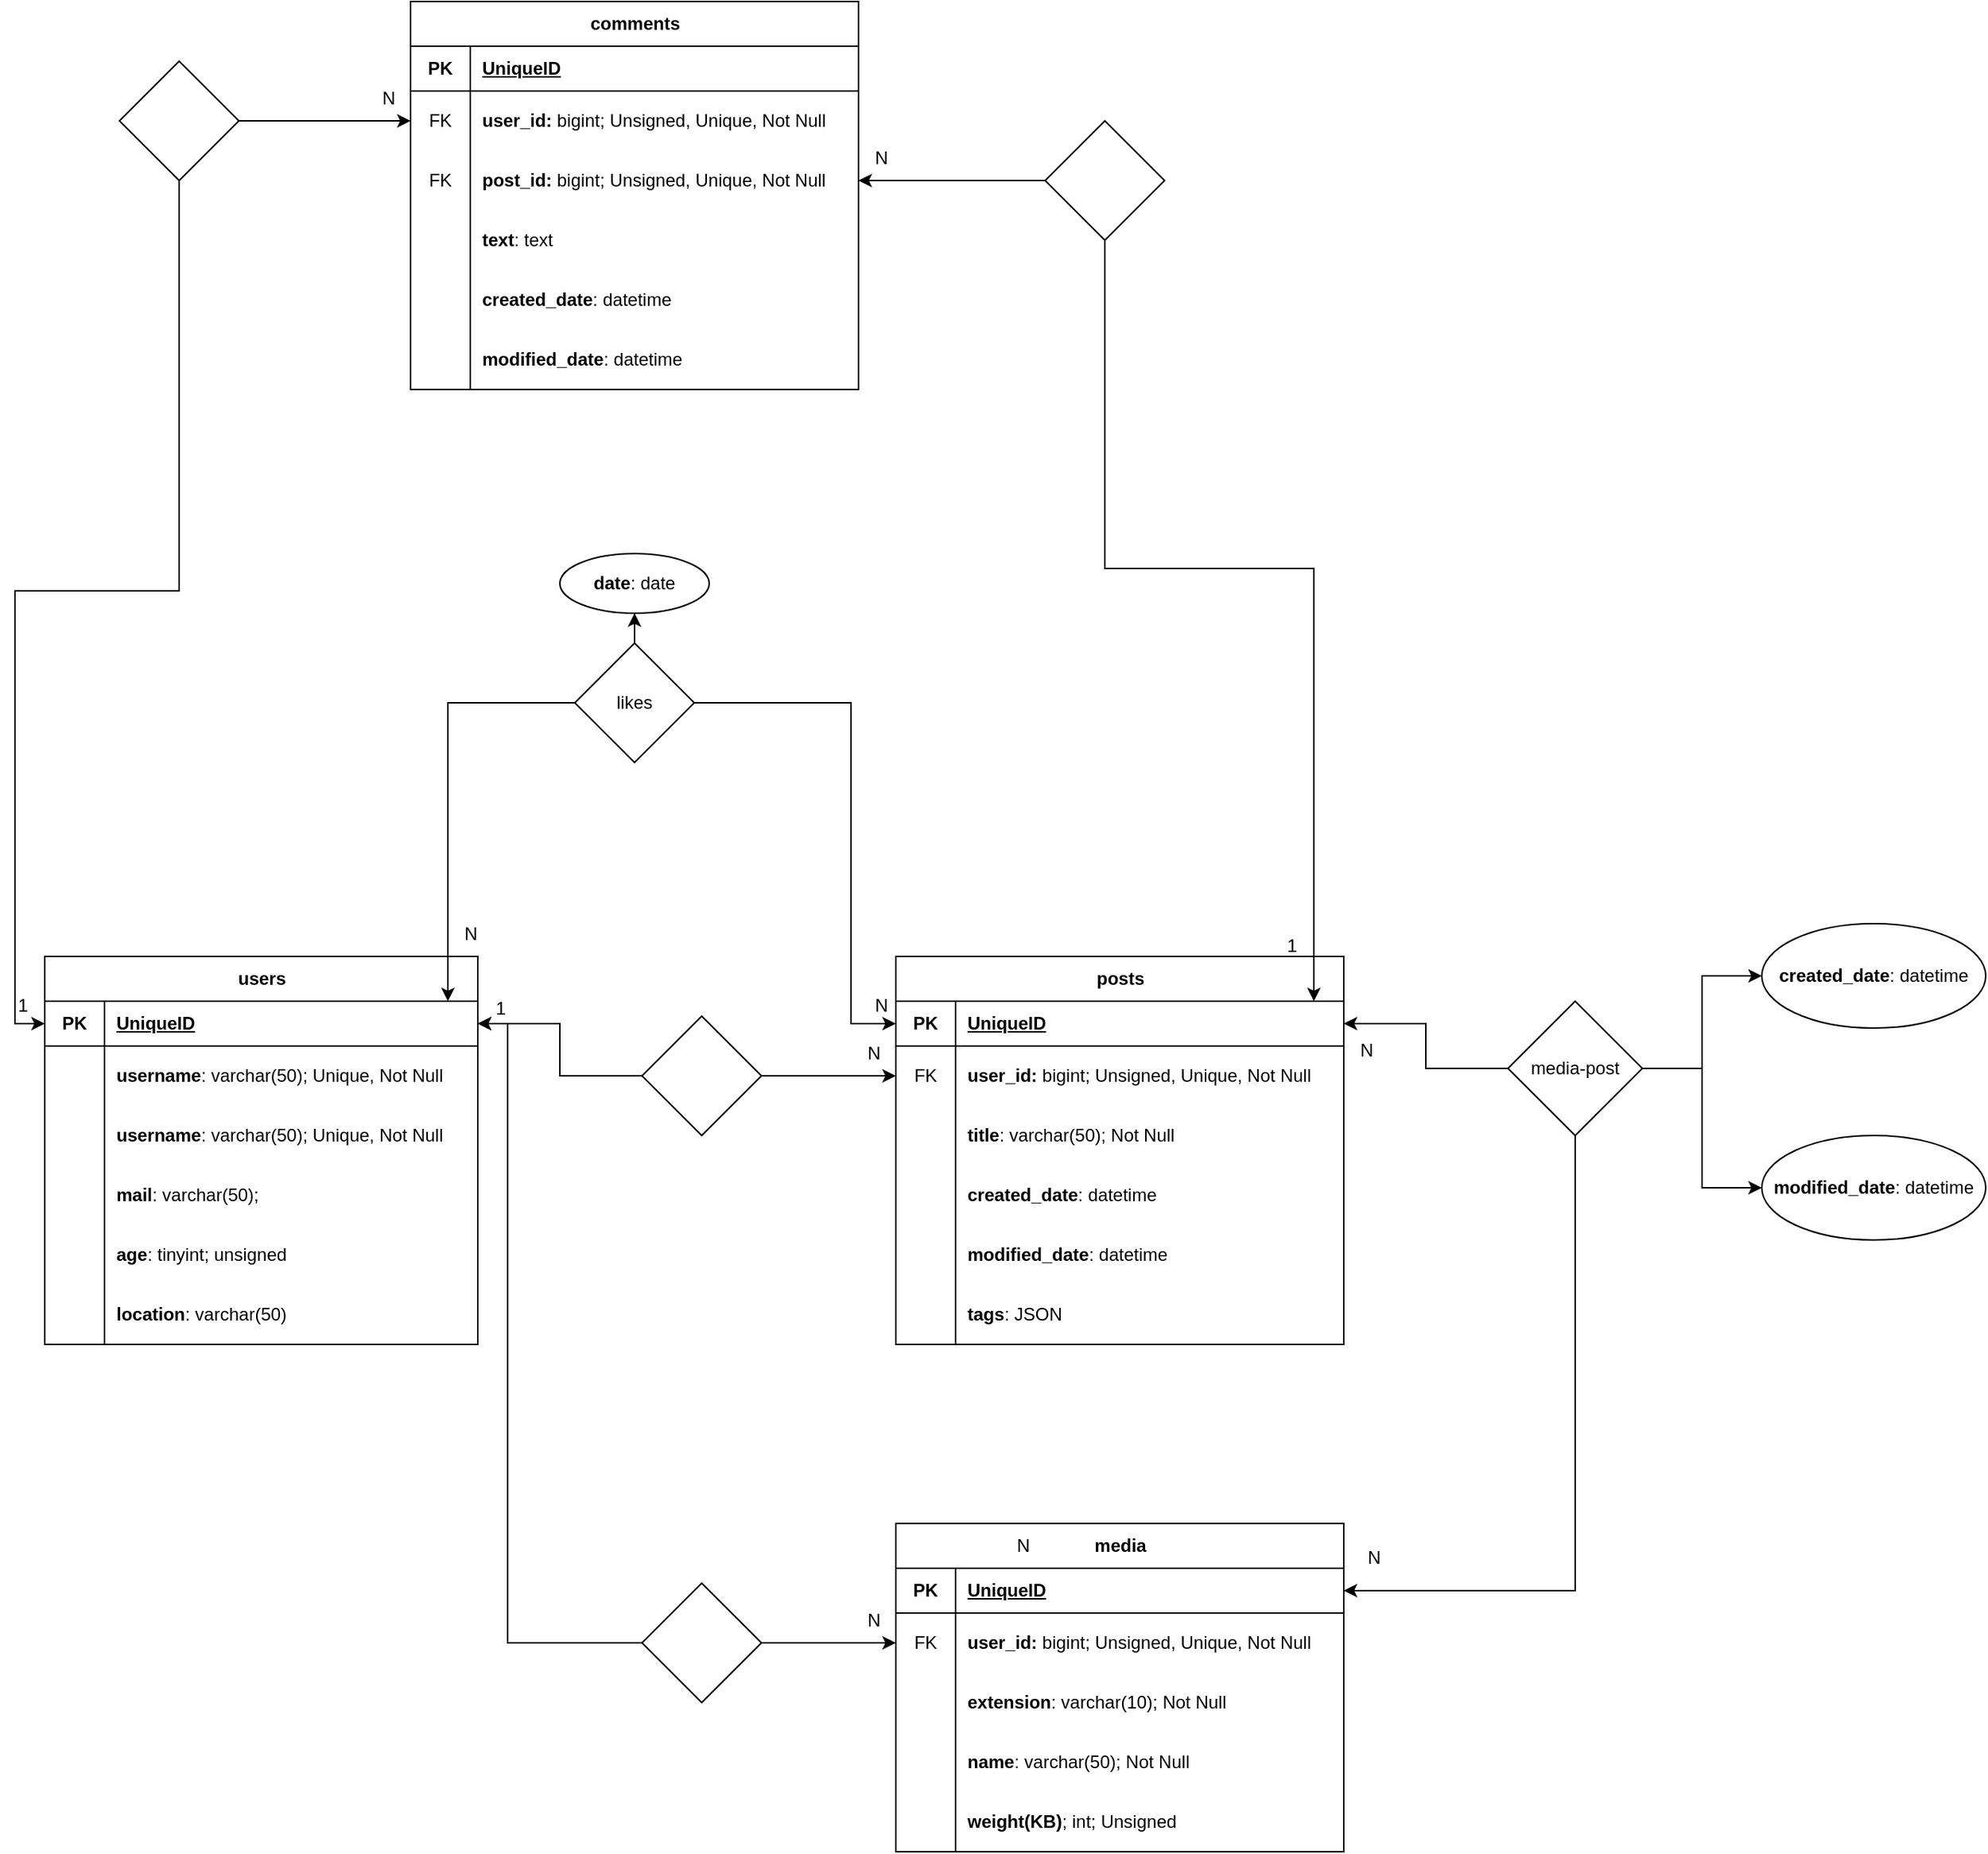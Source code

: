 <mxfile version="24.7.1" type="device">
  <diagram name="Pagina-1" id="Gw6nSf_3pTms6XGrTBZx">
    <mxGraphModel dx="1674" dy="1907" grid="1" gridSize="10" guides="1" tooltips="1" connect="1" arrows="1" fold="1" page="1" pageScale="1" pageWidth="827" pageHeight="1169" math="0" shadow="0">
      <root>
        <mxCell id="0" />
        <mxCell id="1" parent="0" />
        <mxCell id="lJPIg5WgTHCBEsO6ulFc-40" value="users" style="shape=table;startSize=30;container=1;collapsible=1;childLayout=tableLayout;fixedRows=1;rowLines=0;fontStyle=1;align=center;resizeLast=1;html=1;" parent="1" vertex="1">
          <mxGeometry x="60" y="190" width="290" height="260" as="geometry" />
        </mxCell>
        <mxCell id="lJPIg5WgTHCBEsO6ulFc-41" value="" style="shape=tableRow;horizontal=0;startSize=0;swimlaneHead=0;swimlaneBody=0;fillColor=none;collapsible=0;dropTarget=0;points=[[0,0.5],[1,0.5]];portConstraint=eastwest;top=0;left=0;right=0;bottom=1;" parent="lJPIg5WgTHCBEsO6ulFc-40" vertex="1">
          <mxGeometry y="30" width="290" height="30" as="geometry" />
        </mxCell>
        <mxCell id="lJPIg5WgTHCBEsO6ulFc-42" value="PK" style="shape=partialRectangle;connectable=0;fillColor=none;top=0;left=0;bottom=0;right=0;fontStyle=1;overflow=hidden;whiteSpace=wrap;html=1;" parent="lJPIg5WgTHCBEsO6ulFc-41" vertex="1">
          <mxGeometry width="40" height="30" as="geometry">
            <mxRectangle width="40" height="30" as="alternateBounds" />
          </mxGeometry>
        </mxCell>
        <mxCell id="lJPIg5WgTHCBEsO6ulFc-43" value="UniqueID" style="shape=partialRectangle;connectable=0;fillColor=none;top=0;left=0;bottom=0;right=0;align=left;spacingLeft=6;fontStyle=5;overflow=hidden;whiteSpace=wrap;html=1;" parent="lJPIg5WgTHCBEsO6ulFc-41" vertex="1">
          <mxGeometry x="40" width="250" height="30" as="geometry">
            <mxRectangle width="250" height="30" as="alternateBounds" />
          </mxGeometry>
        </mxCell>
        <mxCell id="lJPIg5WgTHCBEsO6ulFc-44" value="" style="shape=tableRow;horizontal=0;startSize=0;swimlaneHead=0;swimlaneBody=0;fillColor=none;collapsible=0;dropTarget=0;points=[[0,0.5],[1,0.5]];portConstraint=eastwest;top=0;left=0;right=0;bottom=0;" parent="lJPIg5WgTHCBEsO6ulFc-40" vertex="1">
          <mxGeometry y="60" width="290" height="40" as="geometry" />
        </mxCell>
        <mxCell id="lJPIg5WgTHCBEsO6ulFc-45" value="" style="shape=partialRectangle;connectable=0;fillColor=none;top=0;left=0;bottom=0;right=0;editable=1;overflow=hidden;whiteSpace=wrap;html=1;" parent="lJPIg5WgTHCBEsO6ulFc-44" vertex="1">
          <mxGeometry width="40" height="40" as="geometry">
            <mxRectangle width="40" height="40" as="alternateBounds" />
          </mxGeometry>
        </mxCell>
        <mxCell id="lJPIg5WgTHCBEsO6ulFc-46" value="&lt;b&gt;username&lt;/b&gt;: varchar(50); Unique, Not Null&amp;nbsp; &amp;nbsp;" style="shape=partialRectangle;connectable=0;fillColor=none;top=0;left=0;bottom=0;right=0;align=left;spacingLeft=6;overflow=hidden;whiteSpace=wrap;html=1;" parent="lJPIg5WgTHCBEsO6ulFc-44" vertex="1">
          <mxGeometry x="40" width="250" height="40" as="geometry">
            <mxRectangle width="250" height="40" as="alternateBounds" />
          </mxGeometry>
        </mxCell>
        <mxCell id="wLg4SAttIqK3HhaTWLrf-60" value="" style="shape=tableRow;horizontal=0;startSize=0;swimlaneHead=0;swimlaneBody=0;fillColor=none;collapsible=0;dropTarget=0;points=[[0,0.5],[1,0.5]];portConstraint=eastwest;top=0;left=0;right=0;bottom=0;" parent="lJPIg5WgTHCBEsO6ulFc-40" vertex="1">
          <mxGeometry y="100" width="290" height="40" as="geometry" />
        </mxCell>
        <mxCell id="wLg4SAttIqK3HhaTWLrf-61" value="" style="shape=partialRectangle;connectable=0;fillColor=none;top=0;left=0;bottom=0;right=0;editable=1;overflow=hidden;whiteSpace=wrap;html=1;" parent="wLg4SAttIqK3HhaTWLrf-60" vertex="1">
          <mxGeometry width="40" height="40" as="geometry">
            <mxRectangle width="40" height="40" as="alternateBounds" />
          </mxGeometry>
        </mxCell>
        <mxCell id="wLg4SAttIqK3HhaTWLrf-62" value="&lt;b&gt;username&lt;/b&gt;: varchar(50); Unique, Not Null&amp;nbsp; &amp;nbsp;" style="shape=partialRectangle;connectable=0;fillColor=none;top=0;left=0;bottom=0;right=0;align=left;spacingLeft=6;overflow=hidden;whiteSpace=wrap;html=1;" parent="wLg4SAttIqK3HhaTWLrf-60" vertex="1">
          <mxGeometry x="40" width="250" height="40" as="geometry">
            <mxRectangle width="250" height="40" as="alternateBounds" />
          </mxGeometry>
        </mxCell>
        <mxCell id="wLg4SAttIqK3HhaTWLrf-63" value="" style="shape=tableRow;horizontal=0;startSize=0;swimlaneHead=0;swimlaneBody=0;fillColor=none;collapsible=0;dropTarget=0;points=[[0,0.5],[1,0.5]];portConstraint=eastwest;top=0;left=0;right=0;bottom=0;" parent="lJPIg5WgTHCBEsO6ulFc-40" vertex="1">
          <mxGeometry y="140" width="290" height="40" as="geometry" />
        </mxCell>
        <mxCell id="wLg4SAttIqK3HhaTWLrf-64" value="" style="shape=partialRectangle;connectable=0;fillColor=none;top=0;left=0;bottom=0;right=0;editable=1;overflow=hidden;whiteSpace=wrap;html=1;" parent="wLg4SAttIqK3HhaTWLrf-63" vertex="1">
          <mxGeometry width="40" height="40" as="geometry">
            <mxRectangle width="40" height="40" as="alternateBounds" />
          </mxGeometry>
        </mxCell>
        <mxCell id="wLg4SAttIqK3HhaTWLrf-65" value="&lt;b&gt;mail&lt;/b&gt;: varchar(50);" style="shape=partialRectangle;connectable=0;fillColor=none;top=0;left=0;bottom=0;right=0;align=left;spacingLeft=6;overflow=hidden;whiteSpace=wrap;html=1;" parent="wLg4SAttIqK3HhaTWLrf-63" vertex="1">
          <mxGeometry x="40" width="250" height="40" as="geometry">
            <mxRectangle width="250" height="40" as="alternateBounds" />
          </mxGeometry>
        </mxCell>
        <mxCell id="lJPIg5WgTHCBEsO6ulFc-59" value="" style="shape=tableRow;horizontal=0;startSize=0;swimlaneHead=0;swimlaneBody=0;fillColor=none;collapsible=0;dropTarget=0;points=[[0,0.5],[1,0.5]];portConstraint=eastwest;top=0;left=0;right=0;bottom=0;" parent="lJPIg5WgTHCBEsO6ulFc-40" vertex="1">
          <mxGeometry y="180" width="290" height="40" as="geometry" />
        </mxCell>
        <mxCell id="lJPIg5WgTHCBEsO6ulFc-60" value="" style="shape=partialRectangle;connectable=0;fillColor=none;top=0;left=0;bottom=0;right=0;editable=1;overflow=hidden;whiteSpace=wrap;html=1;" parent="lJPIg5WgTHCBEsO6ulFc-59" vertex="1">
          <mxGeometry width="40" height="40" as="geometry">
            <mxRectangle width="40" height="40" as="alternateBounds" />
          </mxGeometry>
        </mxCell>
        <mxCell id="lJPIg5WgTHCBEsO6ulFc-61" value="&lt;b&gt;age&lt;/b&gt;: tinyint; unsigned&amp;nbsp; &amp;nbsp;" style="shape=partialRectangle;connectable=0;fillColor=none;top=0;left=0;bottom=0;right=0;align=left;spacingLeft=6;overflow=hidden;whiteSpace=wrap;html=1;" parent="lJPIg5WgTHCBEsO6ulFc-59" vertex="1">
          <mxGeometry x="40" width="250" height="40" as="geometry">
            <mxRectangle width="250" height="40" as="alternateBounds" />
          </mxGeometry>
        </mxCell>
        <mxCell id="lJPIg5WgTHCBEsO6ulFc-82" value="" style="shape=tableRow;horizontal=0;startSize=0;swimlaneHead=0;swimlaneBody=0;fillColor=none;collapsible=0;dropTarget=0;points=[[0,0.5],[1,0.5]];portConstraint=eastwest;top=0;left=0;right=0;bottom=0;" parent="lJPIg5WgTHCBEsO6ulFc-40" vertex="1">
          <mxGeometry y="220" width="290" height="40" as="geometry" />
        </mxCell>
        <mxCell id="lJPIg5WgTHCBEsO6ulFc-83" value="" style="shape=partialRectangle;connectable=0;fillColor=none;top=0;left=0;bottom=0;right=0;editable=1;overflow=hidden;whiteSpace=wrap;html=1;" parent="lJPIg5WgTHCBEsO6ulFc-82" vertex="1">
          <mxGeometry width="40" height="40" as="geometry">
            <mxRectangle width="40" height="40" as="alternateBounds" />
          </mxGeometry>
        </mxCell>
        <mxCell id="lJPIg5WgTHCBEsO6ulFc-84" value="&lt;b&gt;location&lt;/b&gt;: varchar(50)&amp;nbsp; &amp;nbsp;" style="shape=partialRectangle;connectable=0;fillColor=none;top=0;left=0;bottom=0;right=0;align=left;spacingLeft=6;overflow=hidden;whiteSpace=wrap;html=1;" parent="lJPIg5WgTHCBEsO6ulFc-82" vertex="1">
          <mxGeometry x="40" width="250" height="40" as="geometry">
            <mxRectangle width="250" height="40" as="alternateBounds" />
          </mxGeometry>
        </mxCell>
        <mxCell id="lJPIg5WgTHCBEsO6ulFc-85" value="posts" style="shape=table;startSize=30;container=1;collapsible=1;childLayout=tableLayout;fixedRows=1;rowLines=0;fontStyle=1;align=center;resizeLast=1;html=1;" parent="1" vertex="1">
          <mxGeometry x="630" y="190" width="300" height="260" as="geometry" />
        </mxCell>
        <mxCell id="lJPIg5WgTHCBEsO6ulFc-86" value="" style="shape=tableRow;horizontal=0;startSize=0;swimlaneHead=0;swimlaneBody=0;fillColor=none;collapsible=0;dropTarget=0;points=[[0,0.5],[1,0.5]];portConstraint=eastwest;top=0;left=0;right=0;bottom=1;" parent="lJPIg5WgTHCBEsO6ulFc-85" vertex="1">
          <mxGeometry y="30" width="300" height="30" as="geometry" />
        </mxCell>
        <mxCell id="lJPIg5WgTHCBEsO6ulFc-87" value="PK" style="shape=partialRectangle;connectable=0;fillColor=none;top=0;left=0;bottom=0;right=0;fontStyle=1;overflow=hidden;whiteSpace=wrap;html=1;" parent="lJPIg5WgTHCBEsO6ulFc-86" vertex="1">
          <mxGeometry width="40" height="30" as="geometry">
            <mxRectangle width="40" height="30" as="alternateBounds" />
          </mxGeometry>
        </mxCell>
        <mxCell id="lJPIg5WgTHCBEsO6ulFc-88" value="UniqueID" style="shape=partialRectangle;connectable=0;fillColor=none;top=0;left=0;bottom=0;right=0;align=left;spacingLeft=6;fontStyle=5;overflow=hidden;whiteSpace=wrap;html=1;" parent="lJPIg5WgTHCBEsO6ulFc-86" vertex="1">
          <mxGeometry x="40" width="260" height="30" as="geometry">
            <mxRectangle width="260" height="30" as="alternateBounds" />
          </mxGeometry>
        </mxCell>
        <mxCell id="lJPIg5WgTHCBEsO6ulFc-89" value="" style="shape=tableRow;horizontal=0;startSize=0;swimlaneHead=0;swimlaneBody=0;fillColor=none;collapsible=0;dropTarget=0;points=[[0,0.5],[1,0.5]];portConstraint=eastwest;top=0;left=0;right=0;bottom=0;" parent="lJPIg5WgTHCBEsO6ulFc-85" vertex="1">
          <mxGeometry y="60" width="300" height="40" as="geometry" />
        </mxCell>
        <mxCell id="lJPIg5WgTHCBEsO6ulFc-90" value="FK" style="shape=partialRectangle;connectable=0;fillColor=none;top=0;left=0;bottom=0;right=0;editable=1;overflow=hidden;whiteSpace=wrap;html=1;" parent="lJPIg5WgTHCBEsO6ulFc-89" vertex="1">
          <mxGeometry width="40" height="40" as="geometry">
            <mxRectangle width="40" height="40" as="alternateBounds" />
          </mxGeometry>
        </mxCell>
        <mxCell id="lJPIg5WgTHCBEsO6ulFc-91" value="&lt;b&gt;user_id: &lt;/b&gt;bigint; Unsigned, Unique, Not Null" style="shape=partialRectangle;connectable=0;fillColor=none;top=0;left=0;bottom=0;right=0;align=left;spacingLeft=6;overflow=hidden;whiteSpace=wrap;html=1;" parent="lJPIg5WgTHCBEsO6ulFc-89" vertex="1">
          <mxGeometry x="40" width="260" height="40" as="geometry">
            <mxRectangle width="260" height="40" as="alternateBounds" />
          </mxGeometry>
        </mxCell>
        <mxCell id="lJPIg5WgTHCBEsO6ulFc-92" value="" style="shape=tableRow;horizontal=0;startSize=0;swimlaneHead=0;swimlaneBody=0;fillColor=none;collapsible=0;dropTarget=0;points=[[0,0.5],[1,0.5]];portConstraint=eastwest;top=0;left=0;right=0;bottom=0;" parent="lJPIg5WgTHCBEsO6ulFc-85" vertex="1">
          <mxGeometry y="100" width="300" height="40" as="geometry" />
        </mxCell>
        <mxCell id="lJPIg5WgTHCBEsO6ulFc-93" value="" style="shape=partialRectangle;connectable=0;fillColor=none;top=0;left=0;bottom=0;right=0;editable=1;overflow=hidden;whiteSpace=wrap;html=1;" parent="lJPIg5WgTHCBEsO6ulFc-92" vertex="1">
          <mxGeometry width="40" height="40" as="geometry">
            <mxRectangle width="40" height="40" as="alternateBounds" />
          </mxGeometry>
        </mxCell>
        <mxCell id="lJPIg5WgTHCBEsO6ulFc-94" value="&lt;b&gt;title&lt;/b&gt;: varchar(50); Not Null&amp;nbsp;&amp;nbsp;" style="shape=partialRectangle;connectable=0;fillColor=none;top=0;left=0;bottom=0;right=0;align=left;spacingLeft=6;overflow=hidden;whiteSpace=wrap;html=1;" parent="lJPIg5WgTHCBEsO6ulFc-92" vertex="1">
          <mxGeometry x="40" width="260" height="40" as="geometry">
            <mxRectangle width="260" height="40" as="alternateBounds" />
          </mxGeometry>
        </mxCell>
        <mxCell id="lJPIg5WgTHCBEsO6ulFc-148" value="" style="shape=tableRow;horizontal=0;startSize=0;swimlaneHead=0;swimlaneBody=0;fillColor=none;collapsible=0;dropTarget=0;points=[[0,0.5],[1,0.5]];portConstraint=eastwest;top=0;left=0;right=0;bottom=0;" parent="lJPIg5WgTHCBEsO6ulFc-85" vertex="1">
          <mxGeometry y="140" width="300" height="40" as="geometry" />
        </mxCell>
        <mxCell id="lJPIg5WgTHCBEsO6ulFc-149" value="" style="shape=partialRectangle;connectable=0;fillColor=none;top=0;left=0;bottom=0;right=0;editable=1;overflow=hidden;whiteSpace=wrap;html=1;" parent="lJPIg5WgTHCBEsO6ulFc-148" vertex="1">
          <mxGeometry width="40" height="40" as="geometry">
            <mxRectangle width="40" height="40" as="alternateBounds" />
          </mxGeometry>
        </mxCell>
        <mxCell id="lJPIg5WgTHCBEsO6ulFc-150" value="&lt;b&gt;created_date&lt;/b&gt;: datetime" style="shape=partialRectangle;connectable=0;fillColor=none;top=0;left=0;bottom=0;right=0;align=left;spacingLeft=6;overflow=hidden;whiteSpace=wrap;html=1;" parent="lJPIg5WgTHCBEsO6ulFc-148" vertex="1">
          <mxGeometry x="40" width="260" height="40" as="geometry">
            <mxRectangle width="260" height="40" as="alternateBounds" />
          </mxGeometry>
        </mxCell>
        <mxCell id="wLg4SAttIqK3HhaTWLrf-88" value="" style="shape=tableRow;horizontal=0;startSize=0;swimlaneHead=0;swimlaneBody=0;fillColor=none;collapsible=0;dropTarget=0;points=[[0,0.5],[1,0.5]];portConstraint=eastwest;top=0;left=0;right=0;bottom=0;" parent="lJPIg5WgTHCBEsO6ulFc-85" vertex="1">
          <mxGeometry y="180" width="300" height="40" as="geometry" />
        </mxCell>
        <mxCell id="wLg4SAttIqK3HhaTWLrf-89" value="" style="shape=partialRectangle;connectable=0;fillColor=none;top=0;left=0;bottom=0;right=0;editable=1;overflow=hidden;whiteSpace=wrap;html=1;" parent="wLg4SAttIqK3HhaTWLrf-88" vertex="1">
          <mxGeometry width="40" height="40" as="geometry">
            <mxRectangle width="40" height="40" as="alternateBounds" />
          </mxGeometry>
        </mxCell>
        <mxCell id="wLg4SAttIqK3HhaTWLrf-90" value="&lt;b&gt;modified_date&lt;/b&gt;: datetime" style="shape=partialRectangle;connectable=0;fillColor=none;top=0;left=0;bottom=0;right=0;align=left;spacingLeft=6;overflow=hidden;whiteSpace=wrap;html=1;" parent="wLg4SAttIqK3HhaTWLrf-88" vertex="1">
          <mxGeometry x="40" width="260" height="40" as="geometry">
            <mxRectangle width="260" height="40" as="alternateBounds" />
          </mxGeometry>
        </mxCell>
        <mxCell id="lJPIg5WgTHCBEsO6ulFc-214" value="" style="shape=tableRow;horizontal=0;startSize=0;swimlaneHead=0;swimlaneBody=0;fillColor=none;collapsible=0;dropTarget=0;points=[[0,0.5],[1,0.5]];portConstraint=eastwest;top=0;left=0;right=0;bottom=0;" parent="lJPIg5WgTHCBEsO6ulFc-85" vertex="1">
          <mxGeometry y="220" width="300" height="40" as="geometry" />
        </mxCell>
        <mxCell id="lJPIg5WgTHCBEsO6ulFc-215" value="" style="shape=partialRectangle;connectable=0;fillColor=none;top=0;left=0;bottom=0;right=0;editable=1;overflow=hidden;whiteSpace=wrap;html=1;" parent="lJPIg5WgTHCBEsO6ulFc-214" vertex="1">
          <mxGeometry width="40" height="40" as="geometry">
            <mxRectangle width="40" height="40" as="alternateBounds" />
          </mxGeometry>
        </mxCell>
        <mxCell id="lJPIg5WgTHCBEsO6ulFc-216" value="&lt;b&gt;tags&lt;/b&gt;: JSON" style="shape=partialRectangle;connectable=0;fillColor=none;top=0;left=0;bottom=0;right=0;align=left;spacingLeft=6;overflow=hidden;whiteSpace=wrap;html=1;" parent="lJPIg5WgTHCBEsO6ulFc-214" vertex="1">
          <mxGeometry x="40" width="260" height="40" as="geometry">
            <mxRectangle width="260" height="40" as="alternateBounds" />
          </mxGeometry>
        </mxCell>
        <mxCell id="lJPIg5WgTHCBEsO6ulFc-103" style="edgeStyle=orthogonalEdgeStyle;rounded=0;orthogonalLoop=1;jettySize=auto;html=1;entryX=1;entryY=0.5;entryDx=0;entryDy=0;" parent="1" source="lJPIg5WgTHCBEsO6ulFc-98" target="lJPIg5WgTHCBEsO6ulFc-41" edge="1">
          <mxGeometry relative="1" as="geometry" />
        </mxCell>
        <mxCell id="lJPIg5WgTHCBEsO6ulFc-108" style="edgeStyle=orthogonalEdgeStyle;rounded=0;orthogonalLoop=1;jettySize=auto;html=1;entryX=0;entryY=0.5;entryDx=0;entryDy=0;" parent="1" source="lJPIg5WgTHCBEsO6ulFc-98" target="lJPIg5WgTHCBEsO6ulFc-89" edge="1">
          <mxGeometry relative="1" as="geometry" />
        </mxCell>
        <mxCell id="lJPIg5WgTHCBEsO6ulFc-98" value="" style="rhombus;whiteSpace=wrap;html=1;startSize=30;fontStyle=1;" parent="1" vertex="1">
          <mxGeometry x="460" y="230" width="80" height="80" as="geometry" />
        </mxCell>
        <mxCell id="lJPIg5WgTHCBEsO6ulFc-101" value="1" style="text;html=1;align=center;verticalAlign=middle;resizable=0;points=[];autosize=1;strokeColor=none;fillColor=none;" parent="1" vertex="1">
          <mxGeometry x="350" y="210" width="30" height="30" as="geometry" />
        </mxCell>
        <mxCell id="lJPIg5WgTHCBEsO6ulFc-102" value="N" style="text;html=1;align=center;verticalAlign=middle;resizable=0;points=[];autosize=1;strokeColor=none;fillColor=none;" parent="1" vertex="1">
          <mxGeometry x="600" y="240" width="30" height="30" as="geometry" />
        </mxCell>
        <mxCell id="lJPIg5WgTHCBEsO6ulFc-151" value="media" style="shape=table;startSize=30;container=1;collapsible=1;childLayout=tableLayout;fixedRows=1;rowLines=0;fontStyle=1;align=center;resizeLast=1;html=1;" parent="1" vertex="1">
          <mxGeometry x="630" y="570" width="300" height="220" as="geometry" />
        </mxCell>
        <mxCell id="lJPIg5WgTHCBEsO6ulFc-152" value="" style="shape=tableRow;horizontal=0;startSize=0;swimlaneHead=0;swimlaneBody=0;fillColor=none;collapsible=0;dropTarget=0;points=[[0,0.5],[1,0.5]];portConstraint=eastwest;top=0;left=0;right=0;bottom=1;" parent="lJPIg5WgTHCBEsO6ulFc-151" vertex="1">
          <mxGeometry y="30" width="300" height="30" as="geometry" />
        </mxCell>
        <mxCell id="lJPIg5WgTHCBEsO6ulFc-153" value="PK" style="shape=partialRectangle;connectable=0;fillColor=none;top=0;left=0;bottom=0;right=0;fontStyle=1;overflow=hidden;whiteSpace=wrap;html=1;" parent="lJPIg5WgTHCBEsO6ulFc-152" vertex="1">
          <mxGeometry width="40" height="30" as="geometry">
            <mxRectangle width="40" height="30" as="alternateBounds" />
          </mxGeometry>
        </mxCell>
        <mxCell id="lJPIg5WgTHCBEsO6ulFc-154" value="UniqueID" style="shape=partialRectangle;connectable=0;fillColor=none;top=0;left=0;bottom=0;right=0;align=left;spacingLeft=6;fontStyle=5;overflow=hidden;whiteSpace=wrap;html=1;" parent="lJPIg5WgTHCBEsO6ulFc-152" vertex="1">
          <mxGeometry x="40" width="260" height="30" as="geometry">
            <mxRectangle width="260" height="30" as="alternateBounds" />
          </mxGeometry>
        </mxCell>
        <mxCell id="lJPIg5WgTHCBEsO6ulFc-155" value="" style="shape=tableRow;horizontal=0;startSize=0;swimlaneHead=0;swimlaneBody=0;fillColor=none;collapsible=0;dropTarget=0;points=[[0,0.5],[1,0.5]];portConstraint=eastwest;top=0;left=0;right=0;bottom=0;" parent="lJPIg5WgTHCBEsO6ulFc-151" vertex="1">
          <mxGeometry y="60" width="300" height="40" as="geometry" />
        </mxCell>
        <mxCell id="lJPIg5WgTHCBEsO6ulFc-156" value="FK" style="shape=partialRectangle;connectable=0;fillColor=none;top=0;left=0;bottom=0;right=0;editable=1;overflow=hidden;whiteSpace=wrap;html=1;" parent="lJPIg5WgTHCBEsO6ulFc-155" vertex="1">
          <mxGeometry width="40" height="40" as="geometry">
            <mxRectangle width="40" height="40" as="alternateBounds" />
          </mxGeometry>
        </mxCell>
        <mxCell id="lJPIg5WgTHCBEsO6ulFc-157" value="&lt;b&gt;user_id: &lt;/b&gt;bigint; Unsigned, Unique, Not Null" style="shape=partialRectangle;connectable=0;fillColor=none;top=0;left=0;bottom=0;right=0;align=left;spacingLeft=6;overflow=hidden;whiteSpace=wrap;html=1;" parent="lJPIg5WgTHCBEsO6ulFc-155" vertex="1">
          <mxGeometry x="40" width="260" height="40" as="geometry">
            <mxRectangle width="260" height="40" as="alternateBounds" />
          </mxGeometry>
        </mxCell>
        <mxCell id="lJPIg5WgTHCBEsO6ulFc-158" value="" style="shape=tableRow;horizontal=0;startSize=0;swimlaneHead=0;swimlaneBody=0;fillColor=none;collapsible=0;dropTarget=0;points=[[0,0.5],[1,0.5]];portConstraint=eastwest;top=0;left=0;right=0;bottom=0;" parent="lJPIg5WgTHCBEsO6ulFc-151" vertex="1">
          <mxGeometry y="100" width="300" height="40" as="geometry" />
        </mxCell>
        <mxCell id="lJPIg5WgTHCBEsO6ulFc-159" value="" style="shape=partialRectangle;connectable=0;fillColor=none;top=0;left=0;bottom=0;right=0;editable=1;overflow=hidden;whiteSpace=wrap;html=1;" parent="lJPIg5WgTHCBEsO6ulFc-158" vertex="1">
          <mxGeometry width="40" height="40" as="geometry">
            <mxRectangle width="40" height="40" as="alternateBounds" />
          </mxGeometry>
        </mxCell>
        <mxCell id="lJPIg5WgTHCBEsO6ulFc-160" value="&lt;b&gt;extension&lt;/b&gt;: varchar(10); Not Null" style="shape=partialRectangle;connectable=0;fillColor=none;top=0;left=0;bottom=0;right=0;align=left;spacingLeft=6;overflow=hidden;whiteSpace=wrap;html=1;" parent="lJPIg5WgTHCBEsO6ulFc-158" vertex="1">
          <mxGeometry x="40" width="260" height="40" as="geometry">
            <mxRectangle width="260" height="40" as="alternateBounds" />
          </mxGeometry>
        </mxCell>
        <mxCell id="lJPIg5WgTHCBEsO6ulFc-161" value="" style="shape=tableRow;horizontal=0;startSize=0;swimlaneHead=0;swimlaneBody=0;fillColor=none;collapsible=0;dropTarget=0;points=[[0,0.5],[1,0.5]];portConstraint=eastwest;top=0;left=0;right=0;bottom=0;" parent="lJPIg5WgTHCBEsO6ulFc-151" vertex="1">
          <mxGeometry y="140" width="300" height="40" as="geometry" />
        </mxCell>
        <mxCell id="lJPIg5WgTHCBEsO6ulFc-162" value="" style="shape=partialRectangle;connectable=0;fillColor=none;top=0;left=0;bottom=0;right=0;editable=1;overflow=hidden;whiteSpace=wrap;html=1;" parent="lJPIg5WgTHCBEsO6ulFc-161" vertex="1">
          <mxGeometry width="40" height="40" as="geometry">
            <mxRectangle width="40" height="40" as="alternateBounds" />
          </mxGeometry>
        </mxCell>
        <mxCell id="lJPIg5WgTHCBEsO6ulFc-163" value="&lt;b&gt;name&lt;/b&gt;: varchar(50); Not Null&amp;nbsp; &amp;nbsp;" style="shape=partialRectangle;connectable=0;fillColor=none;top=0;left=0;bottom=0;right=0;align=left;spacingLeft=6;overflow=hidden;whiteSpace=wrap;html=1;" parent="lJPIg5WgTHCBEsO6ulFc-161" vertex="1">
          <mxGeometry x="40" width="260" height="40" as="geometry">
            <mxRectangle width="260" height="40" as="alternateBounds" />
          </mxGeometry>
        </mxCell>
        <mxCell id="lJPIg5WgTHCBEsO6ulFc-164" value="" style="shape=tableRow;horizontal=0;startSize=0;swimlaneHead=0;swimlaneBody=0;fillColor=none;collapsible=0;dropTarget=0;points=[[0,0.5],[1,0.5]];portConstraint=eastwest;top=0;left=0;right=0;bottom=0;" parent="lJPIg5WgTHCBEsO6ulFc-151" vertex="1">
          <mxGeometry y="180" width="300" height="40" as="geometry" />
        </mxCell>
        <mxCell id="lJPIg5WgTHCBEsO6ulFc-165" value="" style="shape=partialRectangle;connectable=0;fillColor=none;top=0;left=0;bottom=0;right=0;editable=1;overflow=hidden;whiteSpace=wrap;html=1;" parent="lJPIg5WgTHCBEsO6ulFc-164" vertex="1">
          <mxGeometry width="40" height="40" as="geometry">
            <mxRectangle width="40" height="40" as="alternateBounds" />
          </mxGeometry>
        </mxCell>
        <mxCell id="lJPIg5WgTHCBEsO6ulFc-166" value="&lt;b&gt;weight(KB)&lt;/b&gt;; int; Unsigned&amp;nbsp;&amp;nbsp;" style="shape=partialRectangle;connectable=0;fillColor=none;top=0;left=0;bottom=0;right=0;align=left;spacingLeft=6;overflow=hidden;whiteSpace=wrap;html=1;" parent="lJPIg5WgTHCBEsO6ulFc-164" vertex="1">
          <mxGeometry x="40" width="260" height="40" as="geometry">
            <mxRectangle width="260" height="40" as="alternateBounds" />
          </mxGeometry>
        </mxCell>
        <mxCell id="lJPIg5WgTHCBEsO6ulFc-171" style="edgeStyle=orthogonalEdgeStyle;rounded=0;orthogonalLoop=1;jettySize=auto;html=1;entryX=1;entryY=0.5;entryDx=0;entryDy=0;" parent="1" source="lJPIg5WgTHCBEsO6ulFc-169" target="lJPIg5WgTHCBEsO6ulFc-86" edge="1">
          <mxGeometry relative="1" as="geometry" />
        </mxCell>
        <mxCell id="wLg4SAttIqK3HhaTWLrf-122" style="edgeStyle=orthogonalEdgeStyle;rounded=0;orthogonalLoop=1;jettySize=auto;html=1;entryX=1;entryY=0.5;entryDx=0;entryDy=0;" parent="1" source="lJPIg5WgTHCBEsO6ulFc-169" target="lJPIg5WgTHCBEsO6ulFc-152" edge="1">
          <mxGeometry relative="1" as="geometry" />
        </mxCell>
        <mxCell id="wLg4SAttIqK3HhaTWLrf-153" style="edgeStyle=orthogonalEdgeStyle;rounded=0;orthogonalLoop=1;jettySize=auto;html=1;entryX=0;entryY=0.5;entryDx=0;entryDy=0;" parent="1" source="lJPIg5WgTHCBEsO6ulFc-169" target="wLg4SAttIqK3HhaTWLrf-118" edge="1">
          <mxGeometry relative="1" as="geometry" />
        </mxCell>
        <mxCell id="wLg4SAttIqK3HhaTWLrf-154" style="edgeStyle=orthogonalEdgeStyle;rounded=0;orthogonalLoop=1;jettySize=auto;html=1;entryX=0;entryY=0.5;entryDx=0;entryDy=0;" parent="1" source="lJPIg5WgTHCBEsO6ulFc-169" target="wLg4SAttIqK3HhaTWLrf-120" edge="1">
          <mxGeometry relative="1" as="geometry" />
        </mxCell>
        <mxCell id="lJPIg5WgTHCBEsO6ulFc-169" value="media-post" style="rhombus;whiteSpace=wrap;html=1;" parent="1" vertex="1">
          <mxGeometry x="1040" y="220" width="90" height="90" as="geometry" />
        </mxCell>
        <mxCell id="lJPIg5WgTHCBEsO6ulFc-173" value="N" style="text;html=1;align=center;verticalAlign=middle;resizable=0;points=[];autosize=1;strokeColor=none;fillColor=none;" parent="1" vertex="1">
          <mxGeometry x="700" y="570" width="30" height="30" as="geometry" />
        </mxCell>
        <mxCell id="wLg4SAttIqK3HhaTWLrf-8" value="comments" style="shape=table;startSize=30;container=1;collapsible=1;childLayout=tableLayout;fixedRows=1;rowLines=0;fontStyle=1;align=center;resizeLast=1;html=1;" parent="1" vertex="1">
          <mxGeometry x="305" y="-450" width="300" height="260" as="geometry" />
        </mxCell>
        <mxCell id="wLg4SAttIqK3HhaTWLrf-9" value="" style="shape=tableRow;horizontal=0;startSize=0;swimlaneHead=0;swimlaneBody=0;fillColor=none;collapsible=0;dropTarget=0;points=[[0,0.5],[1,0.5]];portConstraint=eastwest;top=0;left=0;right=0;bottom=1;" parent="wLg4SAttIqK3HhaTWLrf-8" vertex="1">
          <mxGeometry y="30" width="300" height="30" as="geometry" />
        </mxCell>
        <mxCell id="wLg4SAttIqK3HhaTWLrf-10" value="PK" style="shape=partialRectangle;connectable=0;fillColor=none;top=0;left=0;bottom=0;right=0;fontStyle=1;overflow=hidden;whiteSpace=wrap;html=1;" parent="wLg4SAttIqK3HhaTWLrf-9" vertex="1">
          <mxGeometry width="40" height="30" as="geometry">
            <mxRectangle width="40" height="30" as="alternateBounds" />
          </mxGeometry>
        </mxCell>
        <mxCell id="wLg4SAttIqK3HhaTWLrf-11" value="UniqueID" style="shape=partialRectangle;connectable=0;fillColor=none;top=0;left=0;bottom=0;right=0;align=left;spacingLeft=6;fontStyle=5;overflow=hidden;whiteSpace=wrap;html=1;" parent="wLg4SAttIqK3HhaTWLrf-9" vertex="1">
          <mxGeometry x="40" width="260" height="30" as="geometry">
            <mxRectangle width="260" height="30" as="alternateBounds" />
          </mxGeometry>
        </mxCell>
        <mxCell id="wLg4SAttIqK3HhaTWLrf-12" value="" style="shape=tableRow;horizontal=0;startSize=0;swimlaneHead=0;swimlaneBody=0;fillColor=none;collapsible=0;dropTarget=0;points=[[0,0.5],[1,0.5]];portConstraint=eastwest;top=0;left=0;right=0;bottom=0;" parent="wLg4SAttIqK3HhaTWLrf-8" vertex="1">
          <mxGeometry y="60" width="300" height="40" as="geometry" />
        </mxCell>
        <mxCell id="wLg4SAttIqK3HhaTWLrf-13" value="FK" style="shape=partialRectangle;connectable=0;fillColor=none;top=0;left=0;bottom=0;right=0;editable=1;overflow=hidden;whiteSpace=wrap;html=1;" parent="wLg4SAttIqK3HhaTWLrf-12" vertex="1">
          <mxGeometry width="40" height="40" as="geometry">
            <mxRectangle width="40" height="40" as="alternateBounds" />
          </mxGeometry>
        </mxCell>
        <mxCell id="wLg4SAttIqK3HhaTWLrf-14" value="&lt;b&gt;user_id: &lt;/b&gt;bigint; Unsigned, Unique, Not Null" style="shape=partialRectangle;connectable=0;fillColor=none;top=0;left=0;bottom=0;right=0;align=left;spacingLeft=6;overflow=hidden;whiteSpace=wrap;html=1;" parent="wLg4SAttIqK3HhaTWLrf-12" vertex="1">
          <mxGeometry x="40" width="260" height="40" as="geometry">
            <mxRectangle width="260" height="40" as="alternateBounds" />
          </mxGeometry>
        </mxCell>
        <mxCell id="wLg4SAttIqK3HhaTWLrf-15" value="" style="shape=tableRow;horizontal=0;startSize=0;swimlaneHead=0;swimlaneBody=0;fillColor=none;collapsible=0;dropTarget=0;points=[[0,0.5],[1,0.5]];portConstraint=eastwest;top=0;left=0;right=0;bottom=0;" parent="wLg4SAttIqK3HhaTWLrf-8" vertex="1">
          <mxGeometry y="100" width="300" height="40" as="geometry" />
        </mxCell>
        <mxCell id="wLg4SAttIqK3HhaTWLrf-16" value="FK" style="shape=partialRectangle;connectable=0;fillColor=none;top=0;left=0;bottom=0;right=0;editable=1;overflow=hidden;whiteSpace=wrap;html=1;" parent="wLg4SAttIqK3HhaTWLrf-15" vertex="1">
          <mxGeometry width="40" height="40" as="geometry">
            <mxRectangle width="40" height="40" as="alternateBounds" />
          </mxGeometry>
        </mxCell>
        <mxCell id="wLg4SAttIqK3HhaTWLrf-17" value="&lt;b&gt;post_id:&amp;nbsp;&lt;/b&gt;bigint; Unsigned, Unique, Not Null" style="shape=partialRectangle;connectable=0;fillColor=none;top=0;left=0;bottom=0;right=0;align=left;spacingLeft=6;overflow=hidden;whiteSpace=wrap;html=1;" parent="wLg4SAttIqK3HhaTWLrf-15" vertex="1">
          <mxGeometry x="40" width="260" height="40" as="geometry">
            <mxRectangle width="260" height="40" as="alternateBounds" />
          </mxGeometry>
        </mxCell>
        <mxCell id="wLg4SAttIqK3HhaTWLrf-18" value="" style="shape=tableRow;horizontal=0;startSize=0;swimlaneHead=0;swimlaneBody=0;fillColor=none;collapsible=0;dropTarget=0;points=[[0,0.5],[1,0.5]];portConstraint=eastwest;top=0;left=0;right=0;bottom=0;" parent="wLg4SAttIqK3HhaTWLrf-8" vertex="1">
          <mxGeometry y="140" width="300" height="40" as="geometry" />
        </mxCell>
        <mxCell id="wLg4SAttIqK3HhaTWLrf-19" value="" style="shape=partialRectangle;connectable=0;fillColor=none;top=0;left=0;bottom=0;right=0;editable=1;overflow=hidden;whiteSpace=wrap;html=1;" parent="wLg4SAttIqK3HhaTWLrf-18" vertex="1">
          <mxGeometry width="40" height="40" as="geometry">
            <mxRectangle width="40" height="40" as="alternateBounds" />
          </mxGeometry>
        </mxCell>
        <mxCell id="wLg4SAttIqK3HhaTWLrf-20" value="&lt;b&gt;text&lt;/b&gt;: text&amp;nbsp; &amp;nbsp;" style="shape=partialRectangle;connectable=0;fillColor=none;top=0;left=0;bottom=0;right=0;align=left;spacingLeft=6;overflow=hidden;whiteSpace=wrap;html=1;" parent="wLg4SAttIqK3HhaTWLrf-18" vertex="1">
          <mxGeometry x="40" width="260" height="40" as="geometry">
            <mxRectangle width="260" height="40" as="alternateBounds" />
          </mxGeometry>
        </mxCell>
        <mxCell id="wLg4SAttIqK3HhaTWLrf-57" value="" style="shape=tableRow;horizontal=0;startSize=0;swimlaneHead=0;swimlaneBody=0;fillColor=none;collapsible=0;dropTarget=0;points=[[0,0.5],[1,0.5]];portConstraint=eastwest;top=0;left=0;right=0;bottom=0;" parent="wLg4SAttIqK3HhaTWLrf-8" vertex="1">
          <mxGeometry y="180" width="300" height="40" as="geometry" />
        </mxCell>
        <mxCell id="wLg4SAttIqK3HhaTWLrf-58" value="" style="shape=partialRectangle;connectable=0;fillColor=none;top=0;left=0;bottom=0;right=0;editable=1;overflow=hidden;whiteSpace=wrap;html=1;" parent="wLg4SAttIqK3HhaTWLrf-57" vertex="1">
          <mxGeometry width="40" height="40" as="geometry">
            <mxRectangle width="40" height="40" as="alternateBounds" />
          </mxGeometry>
        </mxCell>
        <mxCell id="wLg4SAttIqK3HhaTWLrf-59" value="&lt;b&gt;created_date&lt;/b&gt;: datetime&amp;nbsp; &amp;nbsp;" style="shape=partialRectangle;connectable=0;fillColor=none;top=0;left=0;bottom=0;right=0;align=left;spacingLeft=6;overflow=hidden;whiteSpace=wrap;html=1;" parent="wLg4SAttIqK3HhaTWLrf-57" vertex="1">
          <mxGeometry x="40" width="260" height="40" as="geometry">
            <mxRectangle width="260" height="40" as="alternateBounds" />
          </mxGeometry>
        </mxCell>
        <mxCell id="wLg4SAttIqK3HhaTWLrf-110" value="" style="shape=tableRow;horizontal=0;startSize=0;swimlaneHead=0;swimlaneBody=0;fillColor=none;collapsible=0;dropTarget=0;points=[[0,0.5],[1,0.5]];portConstraint=eastwest;top=0;left=0;right=0;bottom=0;" parent="wLg4SAttIqK3HhaTWLrf-8" vertex="1">
          <mxGeometry y="220" width="300" height="40" as="geometry" />
        </mxCell>
        <mxCell id="wLg4SAttIqK3HhaTWLrf-111" value="" style="shape=partialRectangle;connectable=0;fillColor=none;top=0;left=0;bottom=0;right=0;editable=1;overflow=hidden;whiteSpace=wrap;html=1;" parent="wLg4SAttIqK3HhaTWLrf-110" vertex="1">
          <mxGeometry width="40" height="40" as="geometry">
            <mxRectangle width="40" height="40" as="alternateBounds" />
          </mxGeometry>
        </mxCell>
        <mxCell id="wLg4SAttIqK3HhaTWLrf-112" value="&lt;b&gt;modified_date&lt;/b&gt;: datetime&amp;nbsp; &amp;nbsp;" style="shape=partialRectangle;connectable=0;fillColor=none;top=0;left=0;bottom=0;right=0;align=left;spacingLeft=6;overflow=hidden;whiteSpace=wrap;html=1;" parent="wLg4SAttIqK3HhaTWLrf-110" vertex="1">
          <mxGeometry x="40" width="260" height="40" as="geometry">
            <mxRectangle width="260" height="40" as="alternateBounds" />
          </mxGeometry>
        </mxCell>
        <mxCell id="wLg4SAttIqK3HhaTWLrf-38" style="edgeStyle=orthogonalEdgeStyle;rounded=0;orthogonalLoop=1;jettySize=auto;html=1;entryX=0;entryY=0.5;entryDx=0;entryDy=0;" parent="1" source="wLg4SAttIqK3HhaTWLrf-22" target="wLg4SAttIqK3HhaTWLrf-12" edge="1">
          <mxGeometry relative="1" as="geometry" />
        </mxCell>
        <mxCell id="l1x9LbSpDIlxBoovoeEV-7" style="edgeStyle=orthogonalEdgeStyle;rounded=0;orthogonalLoop=1;jettySize=auto;html=1;" parent="1" source="wLg4SAttIqK3HhaTWLrf-22" target="lJPIg5WgTHCBEsO6ulFc-41" edge="1">
          <mxGeometry relative="1" as="geometry" />
        </mxCell>
        <mxCell id="wLg4SAttIqK3HhaTWLrf-22" value="" style="rhombus;whiteSpace=wrap;html=1;" parent="1" vertex="1">
          <mxGeometry x="110" y="-410" width="80" height="80" as="geometry" />
        </mxCell>
        <mxCell id="wLg4SAttIqK3HhaTWLrf-35" style="edgeStyle=orthogonalEdgeStyle;rounded=0;orthogonalLoop=1;jettySize=auto;html=1;entryX=1;entryY=0.5;entryDx=0;entryDy=0;" parent="1" source="wLg4SAttIqK3HhaTWLrf-23" target="wLg4SAttIqK3HhaTWLrf-15" edge="1">
          <mxGeometry relative="1" as="geometry" />
        </mxCell>
        <mxCell id="l1x9LbSpDIlxBoovoeEV-9" style="edgeStyle=orthogonalEdgeStyle;rounded=0;orthogonalLoop=1;jettySize=auto;html=1;" parent="1" source="wLg4SAttIqK3HhaTWLrf-23" target="lJPIg5WgTHCBEsO6ulFc-86" edge="1">
          <mxGeometry relative="1" as="geometry">
            <Array as="points">
              <mxPoint x="770" y="-70" />
              <mxPoint x="910" y="-70" />
            </Array>
          </mxGeometry>
        </mxCell>
        <mxCell id="wLg4SAttIqK3HhaTWLrf-23" value="" style="rhombus;whiteSpace=wrap;html=1;" parent="1" vertex="1">
          <mxGeometry x="730" y="-370" width="80" height="80" as="geometry" />
        </mxCell>
        <mxCell id="wLg4SAttIqK3HhaTWLrf-39" value="N" style="text;html=1;align=center;verticalAlign=middle;resizable=0;points=[];autosize=1;strokeColor=none;fillColor=none;" parent="1" vertex="1">
          <mxGeometry x="275" y="-400" width="30" height="30" as="geometry" />
        </mxCell>
        <mxCell id="wLg4SAttIqK3HhaTWLrf-40" value="N" style="text;html=1;align=center;verticalAlign=middle;resizable=0;points=[];autosize=1;strokeColor=none;fillColor=none;" parent="1" vertex="1">
          <mxGeometry x="605" y="-360" width="30" height="30" as="geometry" />
        </mxCell>
        <mxCell id="wLg4SAttIqK3HhaTWLrf-113" value="N" style="text;html=1;align=center;verticalAlign=middle;resizable=0;points=[];autosize=1;strokeColor=none;fillColor=none;" parent="1" vertex="1">
          <mxGeometry x="930" y="238" width="30" height="30" as="geometry" />
        </mxCell>
        <mxCell id="wLg4SAttIqK3HhaTWLrf-115" value="N" style="text;html=1;align=center;verticalAlign=middle;resizable=0;points=[];autosize=1;strokeColor=none;fillColor=none;" parent="1" vertex="1">
          <mxGeometry x="605" y="208" width="30" height="30" as="geometry" />
        </mxCell>
        <mxCell id="wLg4SAttIqK3HhaTWLrf-118" value="&lt;b&gt;created_date&lt;/b&gt;: datetime" style="ellipse;whiteSpace=wrap;html=1;align=center;" parent="1" vertex="1">
          <mxGeometry x="1210" y="168" width="150" height="70" as="geometry" />
        </mxCell>
        <mxCell id="wLg4SAttIqK3HhaTWLrf-120" value="&lt;b&gt;modified_date&lt;/b&gt;: datetime" style="ellipse;whiteSpace=wrap;html=1;align=center;" parent="1" vertex="1">
          <mxGeometry x="1210" y="310" width="150" height="70" as="geometry" />
        </mxCell>
        <mxCell id="wLg4SAttIqK3HhaTWLrf-148" value="N" style="text;html=1;align=center;verticalAlign=middle;resizable=0;points=[];autosize=1;strokeColor=none;fillColor=none;" parent="1" vertex="1">
          <mxGeometry x="935" y="578" width="30" height="30" as="geometry" />
        </mxCell>
        <mxCell id="wLg4SAttIqK3HhaTWLrf-150" style="edgeStyle=orthogonalEdgeStyle;rounded=0;orthogonalLoop=1;jettySize=auto;html=1;entryX=0;entryY=0.5;entryDx=0;entryDy=0;" parent="1" source="wLg4SAttIqK3HhaTWLrf-149" target="lJPIg5WgTHCBEsO6ulFc-155" edge="1">
          <mxGeometry relative="1" as="geometry" />
        </mxCell>
        <mxCell id="l1x9LbSpDIlxBoovoeEV-6" style="edgeStyle=orthogonalEdgeStyle;rounded=0;orthogonalLoop=1;jettySize=auto;html=1;" parent="1" source="wLg4SAttIqK3HhaTWLrf-149" target="lJPIg5WgTHCBEsO6ulFc-41" edge="1">
          <mxGeometry relative="1" as="geometry">
            <Array as="points">
              <mxPoint x="370" y="650" />
              <mxPoint x="370" y="235" />
            </Array>
          </mxGeometry>
        </mxCell>
        <mxCell id="wLg4SAttIqK3HhaTWLrf-149" value="" style="rhombus;whiteSpace=wrap;html=1;" parent="1" vertex="1">
          <mxGeometry x="460" y="610" width="80" height="80" as="geometry" />
        </mxCell>
        <mxCell id="wLg4SAttIqK3HhaTWLrf-151" value="N" style="text;html=1;align=center;verticalAlign=middle;resizable=0;points=[];autosize=1;strokeColor=none;fillColor=none;" parent="1" vertex="1">
          <mxGeometry x="600" y="620" width="30" height="30" as="geometry" />
        </mxCell>
        <mxCell id="l1x9LbSpDIlxBoovoeEV-3" value="" style="edgeStyle=orthogonalEdgeStyle;rounded=0;orthogonalLoop=1;jettySize=auto;html=1;" parent="1" source="l1x9LbSpDIlxBoovoeEV-1" target="l1x9LbSpDIlxBoovoeEV-2" edge="1">
          <mxGeometry relative="1" as="geometry" />
        </mxCell>
        <mxCell id="l1x9LbSpDIlxBoovoeEV-11" style="edgeStyle=orthogonalEdgeStyle;rounded=0;orthogonalLoop=1;jettySize=auto;html=1;" parent="1" source="l1x9LbSpDIlxBoovoeEV-1" target="lJPIg5WgTHCBEsO6ulFc-41" edge="1">
          <mxGeometry relative="1" as="geometry">
            <Array as="points">
              <mxPoint x="455" y="20" />
              <mxPoint x="330" y="20" />
            </Array>
          </mxGeometry>
        </mxCell>
        <mxCell id="l1x9LbSpDIlxBoovoeEV-13" style="edgeStyle=orthogonalEdgeStyle;rounded=0;orthogonalLoop=1;jettySize=auto;html=1;" parent="1" source="l1x9LbSpDIlxBoovoeEV-1" target="lJPIg5WgTHCBEsO6ulFc-86" edge="1">
          <mxGeometry relative="1" as="geometry">
            <Array as="points">
              <mxPoint x="455" y="20" />
              <mxPoint x="600" y="20" />
              <mxPoint x="600" y="235" />
            </Array>
          </mxGeometry>
        </mxCell>
        <mxCell id="l1x9LbSpDIlxBoovoeEV-1" value="likes" style="rhombus;whiteSpace=wrap;html=1;" parent="1" vertex="1">
          <mxGeometry x="415" y="-20" width="80" height="80" as="geometry" />
        </mxCell>
        <mxCell id="l1x9LbSpDIlxBoovoeEV-2" value="&lt;b&gt;date&lt;/b&gt;: date" style="ellipse;whiteSpace=wrap;html=1;align=center;" parent="1" vertex="1">
          <mxGeometry x="405" y="-80" width="100" height="40" as="geometry" />
        </mxCell>
        <mxCell id="l1x9LbSpDIlxBoovoeEV-8" value="1" style="text;html=1;align=center;verticalAlign=middle;resizable=0;points=[];autosize=1;strokeColor=none;fillColor=none;" parent="1" vertex="1">
          <mxGeometry x="30" y="208" width="30" height="30" as="geometry" />
        </mxCell>
        <mxCell id="l1x9LbSpDIlxBoovoeEV-10" value="1" style="text;html=1;align=center;verticalAlign=middle;resizable=0;points=[];autosize=1;strokeColor=none;fillColor=none;" parent="1" vertex="1">
          <mxGeometry x="880" y="168" width="30" height="30" as="geometry" />
        </mxCell>
        <mxCell id="l1x9LbSpDIlxBoovoeEV-12" value="N" style="text;html=1;align=center;verticalAlign=middle;resizable=0;points=[];autosize=1;strokeColor=none;fillColor=none;" parent="1" vertex="1">
          <mxGeometry x="330" y="160" width="30" height="30" as="geometry" />
        </mxCell>
      </root>
    </mxGraphModel>
  </diagram>
</mxfile>
